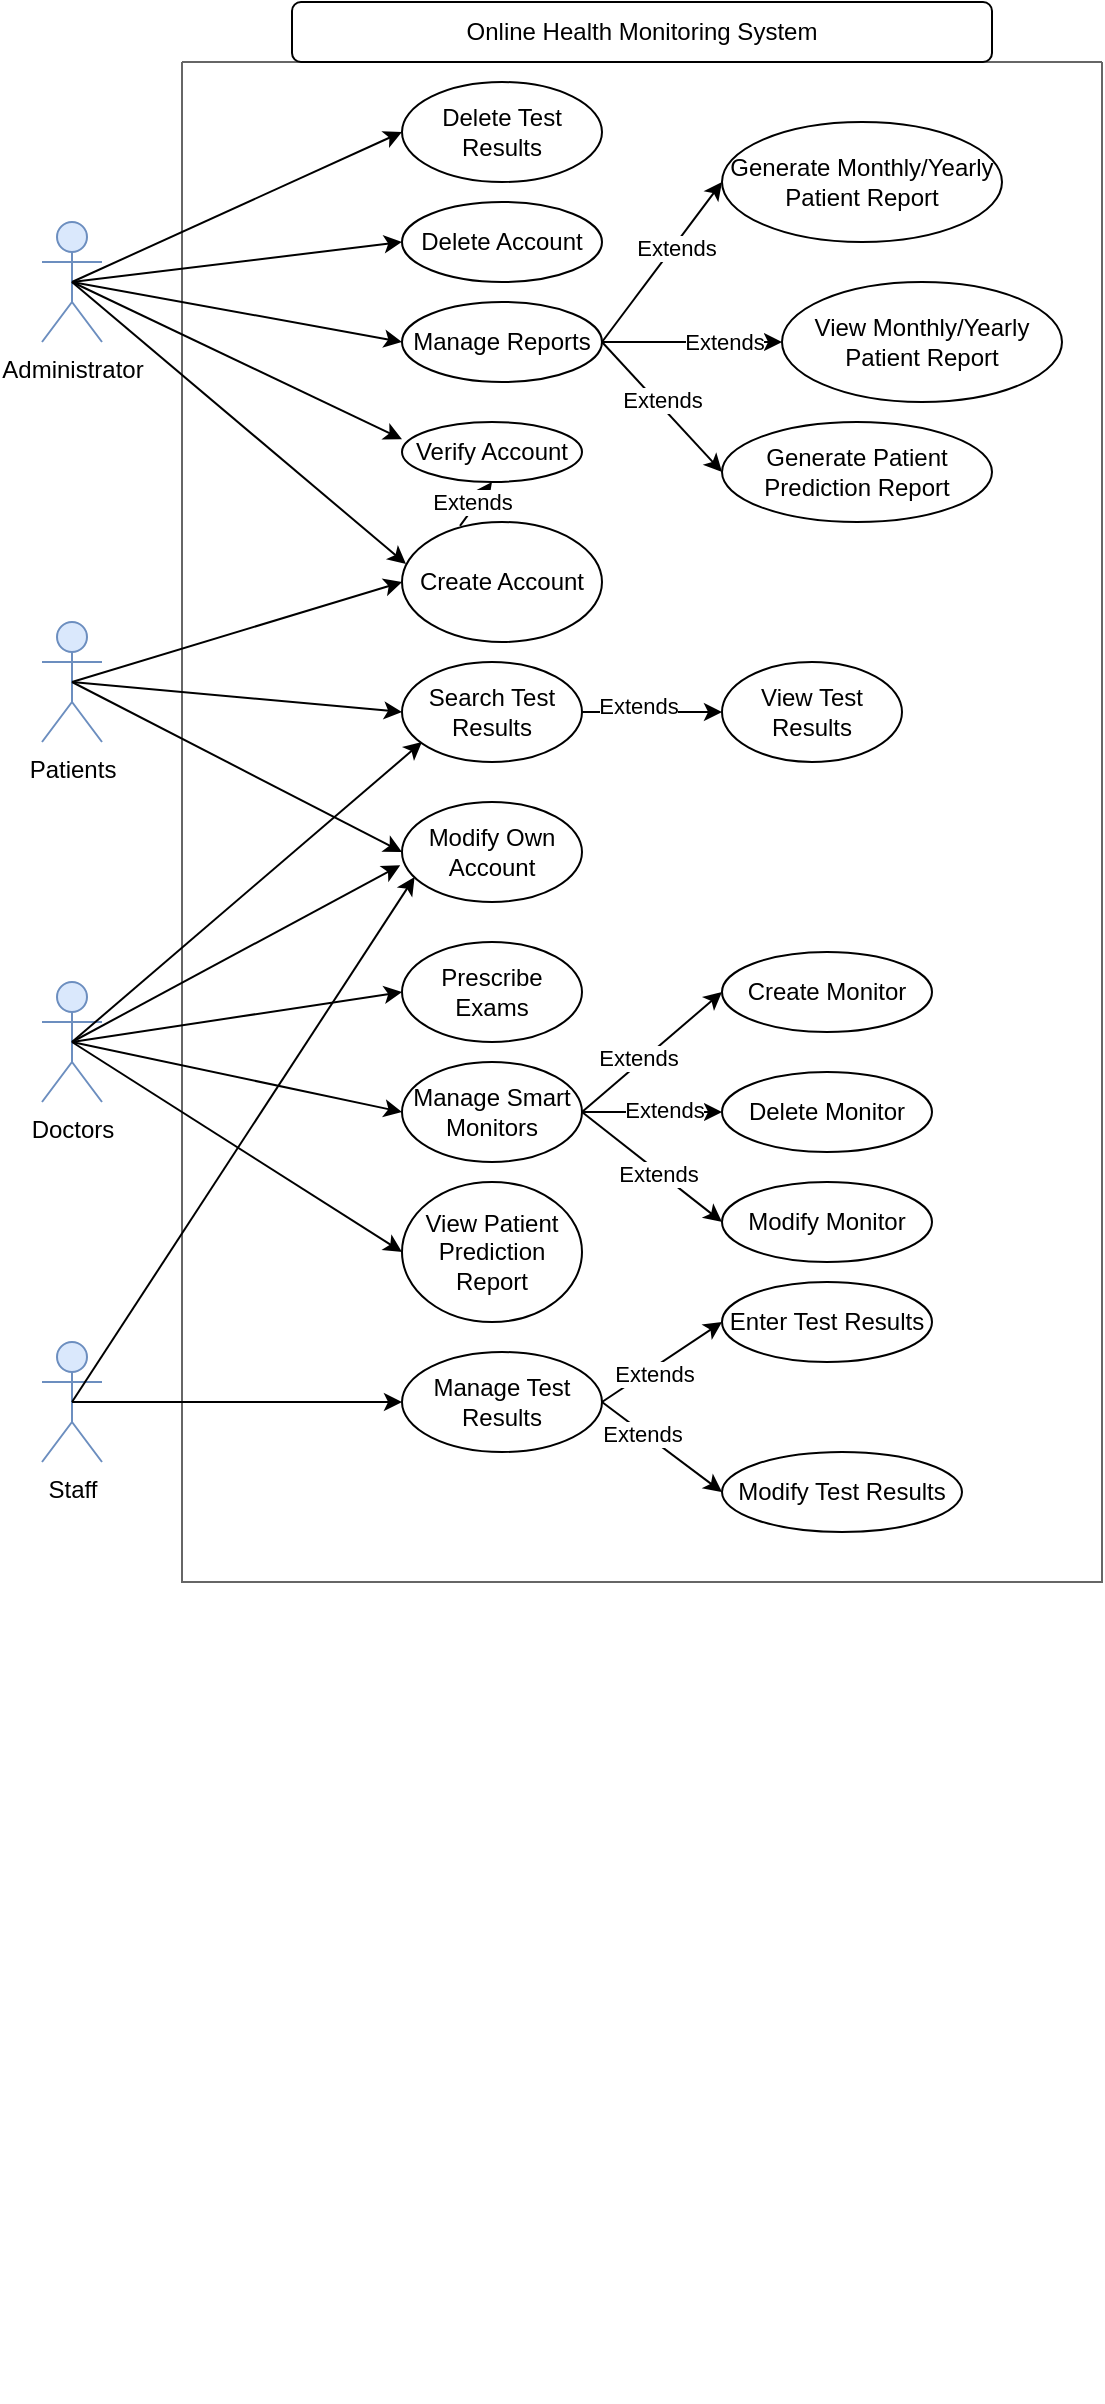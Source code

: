 <mxfile version="24.7.10">
  <diagram name="Page-1" id="TX9XbIHk7eYWWUNDwRXn">
    <mxGraphModel dx="1434" dy="754" grid="1" gridSize="10" guides="1" tooltips="1" connect="1" arrows="1" fold="1" page="1" pageScale="1" pageWidth="850" pageHeight="1100" math="0" shadow="0">
      <root>
        <mxCell id="0" />
        <mxCell id="1" parent="0" />
        <mxCell id="VriAh3fz-FV6WPdwQD_c-1" value="Doctors" style="shape=umlActor;verticalLabelPosition=bottom;verticalAlign=top;html=1;outlineConnect=0;fillColor=#dae8fc;strokeColor=#6c8ebf;" parent="1" vertex="1">
          <mxGeometry x="60" y="500" width="30" height="60" as="geometry" />
        </mxCell>
        <mxCell id="U8pV0hxq8biJtbgsrZ2j-1" value="Administrator" style="shape=umlActor;verticalLabelPosition=bottom;verticalAlign=top;html=1;outlineConnect=0;fillColor=#dae8fc;strokeColor=#6c8ebf;" parent="1" vertex="1">
          <mxGeometry x="60" y="120" width="30" height="60" as="geometry" />
        </mxCell>
        <mxCell id="U8pV0hxq8biJtbgsrZ2j-3" value="Staff" style="shape=umlActor;verticalLabelPosition=bottom;verticalAlign=top;html=1;outlineConnect=0;fillColor=#dae8fc;strokeColor=#6c8ebf;" parent="1" vertex="1">
          <mxGeometry x="60" y="680" width="30" height="60" as="geometry" />
        </mxCell>
        <mxCell id="U8pV0hxq8biJtbgsrZ2j-4" value="Patients" style="shape=umlActor;verticalLabelPosition=bottom;verticalAlign=top;html=1;outlineConnect=0;fillColor=#dae8fc;strokeColor=#6c8ebf;" parent="1" vertex="1">
          <mxGeometry x="60" y="320" width="30" height="60" as="geometry" />
        </mxCell>
        <mxCell id="bKu-A3nTddVhj0ViHo6k-167" value="" style="swimlane;startSize=0;fillColor=#f5f5f5;fontColor=#333333;strokeColor=#666666;" parent="1" vertex="1">
          <mxGeometry x="130" y="40" width="460" height="760" as="geometry" />
        </mxCell>
        <mxCell id="GxlmeI8i6_NLVrf2-pUB-4" value="Verify Account" style="ellipse;whiteSpace=wrap;html=1;" parent="bKu-A3nTddVhj0ViHo6k-167" vertex="1">
          <mxGeometry x="110" y="180" width="90" height="30" as="geometry" />
        </mxCell>
        <mxCell id="GxlmeI8i6_NLVrf2-pUB-8" value="Delete Account" style="ellipse;whiteSpace=wrap;html=1;" parent="bKu-A3nTddVhj0ViHo6k-167" vertex="1">
          <mxGeometry x="110" y="70" width="100" height="40" as="geometry" />
        </mxCell>
        <mxCell id="GxlmeI8i6_NLVrf2-pUB-3" value="Create Account" style="ellipse;whiteSpace=wrap;html=1;" parent="bKu-A3nTddVhj0ViHo6k-167" vertex="1">
          <mxGeometry x="110" y="230" width="100" height="60" as="geometry" />
        </mxCell>
        <mxCell id="GxlmeI8i6_NLVrf2-pUB-5" value="" style="endArrow=classic;html=1;rounded=0;entryX=0.5;entryY=1;entryDx=0;entryDy=0;exitX=0.29;exitY=0.033;exitDx=0;exitDy=0;exitPerimeter=0;" parent="bKu-A3nTddVhj0ViHo6k-167" source="GxlmeI8i6_NLVrf2-pUB-3" target="GxlmeI8i6_NLVrf2-pUB-4" edge="1">
          <mxGeometry width="50" height="50" relative="1" as="geometry">
            <mxPoint x="270" y="310" as="sourcePoint" />
            <mxPoint x="320" y="260" as="targetPoint" />
          </mxGeometry>
        </mxCell>
        <mxCell id="GxlmeI8i6_NLVrf2-pUB-6" value="Extends" style="edgeLabel;html=1;align=center;verticalAlign=middle;resizable=0;points=[];" parent="GxlmeI8i6_NLVrf2-pUB-5" vertex="1" connectable="0">
          <mxGeometry x="-0.043" y="3" relative="1" as="geometry">
            <mxPoint x="1" as="offset" />
          </mxGeometry>
        </mxCell>
        <mxCell id="GxlmeI8i6_NLVrf2-pUB-14" value="Modify Own Account" style="ellipse;whiteSpace=wrap;html=1;" parent="bKu-A3nTddVhj0ViHo6k-167" vertex="1">
          <mxGeometry x="110" y="370" width="90" height="50" as="geometry" />
        </mxCell>
        <mxCell id="GxlmeI8i6_NLVrf2-pUB-19" value="Prescribe Exams" style="ellipse;whiteSpace=wrap;html=1;" parent="bKu-A3nTddVhj0ViHo6k-167" vertex="1">
          <mxGeometry x="110" y="440" width="90" height="50" as="geometry" />
        </mxCell>
        <mxCell id="GxlmeI8i6_NLVrf2-pUB-21" value="Enter Test Results" style="ellipse;whiteSpace=wrap;html=1;" parent="bKu-A3nTddVhj0ViHo6k-167" vertex="1">
          <mxGeometry x="270" y="610" width="105" height="40" as="geometry" />
        </mxCell>
        <mxCell id="GxlmeI8i6_NLVrf2-pUB-23" value="Delete Test Results" style="ellipse;whiteSpace=wrap;html=1;" parent="bKu-A3nTddVhj0ViHo6k-167" vertex="1">
          <mxGeometry x="110" y="10" width="100" height="50" as="geometry" />
        </mxCell>
        <mxCell id="GxlmeI8i6_NLVrf2-pUB-25" value="Modify Test Results" style="ellipse;whiteSpace=wrap;html=1;" parent="bKu-A3nTddVhj0ViHo6k-167" vertex="1">
          <mxGeometry x="270" y="695" width="120" height="40" as="geometry" />
        </mxCell>
        <mxCell id="GxlmeI8i6_NLVrf2-pUB-27" value="Search Test Results" style="ellipse;whiteSpace=wrap;html=1;" parent="bKu-A3nTddVhj0ViHo6k-167" vertex="1">
          <mxGeometry x="110" y="300" width="90" height="50" as="geometry" />
        </mxCell>
        <mxCell id="GxlmeI8i6_NLVrf2-pUB-28" value="View Test Results" style="ellipse;whiteSpace=wrap;html=1;" parent="bKu-A3nTddVhj0ViHo6k-167" vertex="1">
          <mxGeometry x="270" y="300" width="90" height="50" as="geometry" />
        </mxCell>
        <mxCell id="GxlmeI8i6_NLVrf2-pUB-29" value="" style="endArrow=classic;html=1;rounded=0;entryX=0;entryY=0.5;entryDx=0;entryDy=0;exitX=1;exitY=0.5;exitDx=0;exitDy=0;" parent="bKu-A3nTddVhj0ViHo6k-167" source="GxlmeI8i6_NLVrf2-pUB-27" target="GxlmeI8i6_NLVrf2-pUB-28" edge="1">
          <mxGeometry width="50" height="50" relative="1" as="geometry">
            <mxPoint x="270" y="410" as="sourcePoint" />
            <mxPoint x="320" y="360" as="targetPoint" />
          </mxGeometry>
        </mxCell>
        <mxCell id="GxlmeI8i6_NLVrf2-pUB-30" value="Extends" style="edgeLabel;html=1;align=center;verticalAlign=middle;resizable=0;points=[];" parent="GxlmeI8i6_NLVrf2-pUB-29" vertex="1" connectable="0">
          <mxGeometry x="-0.2" y="3" relative="1" as="geometry">
            <mxPoint as="offset" />
          </mxGeometry>
        </mxCell>
        <mxCell id="GxlmeI8i6_NLVrf2-pUB-33" value="Manage Smart Monitors" style="ellipse;whiteSpace=wrap;html=1;" parent="bKu-A3nTddVhj0ViHo6k-167" vertex="1">
          <mxGeometry x="110" y="500" width="90" height="50" as="geometry" />
        </mxCell>
        <mxCell id="GxlmeI8i6_NLVrf2-pUB-35" value="Delete Monitor" style="ellipse;whiteSpace=wrap;html=1;" parent="bKu-A3nTddVhj0ViHo6k-167" vertex="1">
          <mxGeometry x="270" y="505" width="105" height="40" as="geometry" />
        </mxCell>
        <mxCell id="GxlmeI8i6_NLVrf2-pUB-36" value="Modify Monitor" style="ellipse;whiteSpace=wrap;html=1;" parent="bKu-A3nTddVhj0ViHo6k-167" vertex="1">
          <mxGeometry x="270" y="560" width="105" height="40" as="geometry" />
        </mxCell>
        <mxCell id="GxlmeI8i6_NLVrf2-pUB-41" value="" style="endArrow=classic;html=1;rounded=0;exitX=1;exitY=0.5;exitDx=0;exitDy=0;entryX=0;entryY=0.5;entryDx=0;entryDy=0;" parent="bKu-A3nTddVhj0ViHo6k-167" source="GxlmeI8i6_NLVrf2-pUB-33" target="GxlmeI8i6_NLVrf2-pUB-35" edge="1">
          <mxGeometry width="50" height="50" relative="1" as="geometry">
            <mxPoint x="270" y="410" as="sourcePoint" />
            <mxPoint x="320" y="360" as="targetPoint" />
          </mxGeometry>
        </mxCell>
        <mxCell id="GxlmeI8i6_NLVrf2-pUB-63" value="Extends" style="edgeLabel;html=1;align=center;verticalAlign=middle;resizable=0;points=[];" parent="GxlmeI8i6_NLVrf2-pUB-41" vertex="1" connectable="0">
          <mxGeometry x="0.156" y="1" relative="1" as="geometry">
            <mxPoint as="offset" />
          </mxGeometry>
        </mxCell>
        <mxCell id="GxlmeI8i6_NLVrf2-pUB-42" value="" style="endArrow=classic;html=1;rounded=0;exitX=1;exitY=0.5;exitDx=0;exitDy=0;entryX=0;entryY=0.5;entryDx=0;entryDy=0;" parent="bKu-A3nTddVhj0ViHo6k-167" source="GxlmeI8i6_NLVrf2-pUB-33" target="GxlmeI8i6_NLVrf2-pUB-36" edge="1">
          <mxGeometry width="50" height="50" relative="1" as="geometry">
            <mxPoint x="270" y="410" as="sourcePoint" />
            <mxPoint x="320" y="360" as="targetPoint" />
          </mxGeometry>
        </mxCell>
        <mxCell id="GxlmeI8i6_NLVrf2-pUB-64" value="Extends" style="edgeLabel;html=1;align=center;verticalAlign=middle;resizable=0;points=[];" parent="GxlmeI8i6_NLVrf2-pUB-42" vertex="1" connectable="0">
          <mxGeometry x="0.103" y="-1" relative="1" as="geometry">
            <mxPoint as="offset" />
          </mxGeometry>
        </mxCell>
        <mxCell id="GxlmeI8i6_NLVrf2-pUB-43" value="Manage Reports" style="ellipse;whiteSpace=wrap;html=1;" parent="bKu-A3nTddVhj0ViHo6k-167" vertex="1">
          <mxGeometry x="110" y="120" width="100" height="40" as="geometry" />
        </mxCell>
        <mxCell id="GxlmeI8i6_NLVrf2-pUB-44" value="Generate Monthly/Yearly Patient Report" style="ellipse;whiteSpace=wrap;html=1;" parent="bKu-A3nTddVhj0ViHo6k-167" vertex="1">
          <mxGeometry x="270" y="30" width="140" height="60" as="geometry" />
        </mxCell>
        <mxCell id="GxlmeI8i6_NLVrf2-pUB-45" value="View Monthly/Yearly Patient Report" style="ellipse;whiteSpace=wrap;html=1;" parent="bKu-A3nTddVhj0ViHo6k-167" vertex="1">
          <mxGeometry x="300" y="110" width="140" height="60" as="geometry" />
        </mxCell>
        <mxCell id="GxlmeI8i6_NLVrf2-pUB-46" value="Generate Patient Prediction Report" style="ellipse;whiteSpace=wrap;html=1;" parent="bKu-A3nTddVhj0ViHo6k-167" vertex="1">
          <mxGeometry x="270" y="180" width="135" height="50" as="geometry" />
        </mxCell>
        <mxCell id="GxlmeI8i6_NLVrf2-pUB-48" value="" style="endArrow=classic;html=1;rounded=0;entryX=0;entryY=0.5;entryDx=0;entryDy=0;exitX=1;exitY=0.5;exitDx=0;exitDy=0;" parent="bKu-A3nTddVhj0ViHo6k-167" source="GxlmeI8i6_NLVrf2-pUB-43" target="GxlmeI8i6_NLVrf2-pUB-46" edge="1">
          <mxGeometry width="50" height="50" relative="1" as="geometry">
            <mxPoint x="270" y="350" as="sourcePoint" />
            <mxPoint x="320" y="300" as="targetPoint" />
          </mxGeometry>
        </mxCell>
        <mxCell id="GxlmeI8i6_NLVrf2-pUB-59" value="Extends" style="edgeLabel;html=1;align=center;verticalAlign=middle;resizable=0;points=[];" parent="GxlmeI8i6_NLVrf2-pUB-48" vertex="1" connectable="0">
          <mxGeometry x="-0.067" y="2" relative="1" as="geometry">
            <mxPoint as="offset" />
          </mxGeometry>
        </mxCell>
        <mxCell id="GxlmeI8i6_NLVrf2-pUB-51" value="" style="endArrow=classic;html=1;rounded=0;entryX=0;entryY=0.5;entryDx=0;entryDy=0;exitX=1;exitY=0.5;exitDx=0;exitDy=0;" parent="bKu-A3nTddVhj0ViHo6k-167" source="GxlmeI8i6_NLVrf2-pUB-43" target="GxlmeI8i6_NLVrf2-pUB-44" edge="1">
          <mxGeometry width="50" height="50" relative="1" as="geometry">
            <mxPoint x="270" y="350" as="sourcePoint" />
            <mxPoint x="320" y="300" as="targetPoint" />
          </mxGeometry>
        </mxCell>
        <mxCell id="GxlmeI8i6_NLVrf2-pUB-61" value="Extends" style="edgeLabel;html=1;align=center;verticalAlign=middle;resizable=0;points=[];" parent="GxlmeI8i6_NLVrf2-pUB-51" vertex="1" connectable="0">
          <mxGeometry x="0.203" y="-1" relative="1" as="geometry">
            <mxPoint as="offset" />
          </mxGeometry>
        </mxCell>
        <mxCell id="GxlmeI8i6_NLVrf2-pUB-49" value="" style="endArrow=classic;html=1;rounded=0;entryX=0;entryY=0.5;entryDx=0;entryDy=0;exitX=1;exitY=0.5;exitDx=0;exitDy=0;" parent="bKu-A3nTddVhj0ViHo6k-167" source="GxlmeI8i6_NLVrf2-pUB-43" target="GxlmeI8i6_NLVrf2-pUB-45" edge="1">
          <mxGeometry width="50" height="50" relative="1" as="geometry">
            <mxPoint x="310" y="110" as="sourcePoint" />
            <mxPoint x="320" y="300" as="targetPoint" />
          </mxGeometry>
        </mxCell>
        <mxCell id="GxlmeI8i6_NLVrf2-pUB-60" value="Extends" style="edgeLabel;html=1;align=center;verticalAlign=middle;resizable=0;points=[];" parent="GxlmeI8i6_NLVrf2-pUB-49" vertex="1" connectable="0">
          <mxGeometry x="0.341" relative="1" as="geometry">
            <mxPoint as="offset" />
          </mxGeometry>
        </mxCell>
        <mxCell id="GxlmeI8i6_NLVrf2-pUB-53" value="View Patient Prediction Report" style="ellipse;whiteSpace=wrap;html=1;" parent="bKu-A3nTddVhj0ViHo6k-167" vertex="1">
          <mxGeometry x="110" y="560" width="90" height="70" as="geometry" />
        </mxCell>
        <mxCell id="GxlmeI8i6_NLVrf2-pUB-34" value="Create Monitor" style="ellipse;whiteSpace=wrap;html=1;" parent="bKu-A3nTddVhj0ViHo6k-167" vertex="1">
          <mxGeometry x="270" y="445" width="105" height="40" as="geometry" />
        </mxCell>
        <mxCell id="GxlmeI8i6_NLVrf2-pUB-40" value="" style="endArrow=classic;html=1;rounded=0;exitX=1;exitY=0.5;exitDx=0;exitDy=0;entryX=0;entryY=0.5;entryDx=0;entryDy=0;" parent="bKu-A3nTddVhj0ViHo6k-167" source="GxlmeI8i6_NLVrf2-pUB-33" target="GxlmeI8i6_NLVrf2-pUB-34" edge="1">
          <mxGeometry width="50" height="50" relative="1" as="geometry">
            <mxPoint x="270" y="410" as="sourcePoint" />
            <mxPoint x="320" y="360" as="targetPoint" />
          </mxGeometry>
        </mxCell>
        <mxCell id="GxlmeI8i6_NLVrf2-pUB-62" value="Extends" style="edgeLabel;html=1;align=center;verticalAlign=middle;resizable=0;points=[];" parent="GxlmeI8i6_NLVrf2-pUB-40" vertex="1" connectable="0">
          <mxGeometry x="-0.152" y="3" relative="1" as="geometry">
            <mxPoint as="offset" />
          </mxGeometry>
        </mxCell>
        <mxCell id="GxlmeI8i6_NLVrf2-pUB-56" value="Manage Test Results" style="ellipse;whiteSpace=wrap;html=1;" parent="bKu-A3nTddVhj0ViHo6k-167" vertex="1">
          <mxGeometry x="110" y="645" width="100" height="50" as="geometry" />
        </mxCell>
        <mxCell id="GxlmeI8i6_NLVrf2-pUB-26" value="" style="endArrow=classic;html=1;rounded=0;entryX=0;entryY=0.5;entryDx=0;entryDy=0;exitX=1;exitY=0.5;exitDx=0;exitDy=0;" parent="bKu-A3nTddVhj0ViHo6k-167" source="GxlmeI8i6_NLVrf2-pUB-56" target="GxlmeI8i6_NLVrf2-pUB-25" edge="1">
          <mxGeometry width="50" height="50" relative="1" as="geometry">
            <mxPoint x="270" y="420" as="sourcePoint" />
            <mxPoint x="320" y="370" as="targetPoint" />
          </mxGeometry>
        </mxCell>
        <mxCell id="GxlmeI8i6_NLVrf2-pUB-66" value="Extends" style="edgeLabel;html=1;align=center;verticalAlign=middle;resizable=0;points=[];" parent="GxlmeI8i6_NLVrf2-pUB-26" vertex="1" connectable="0">
          <mxGeometry x="-0.32" y="-1" relative="1" as="geometry">
            <mxPoint as="offset" />
          </mxGeometry>
        </mxCell>
        <mxCell id="GxlmeI8i6_NLVrf2-pUB-22" value="" style="endArrow=classic;html=1;rounded=0;exitX=1;exitY=0.5;exitDx=0;exitDy=0;entryX=0;entryY=0.5;entryDx=0;entryDy=0;" parent="bKu-A3nTddVhj0ViHo6k-167" source="GxlmeI8i6_NLVrf2-pUB-56" target="GxlmeI8i6_NLVrf2-pUB-21" edge="1">
          <mxGeometry width="50" height="50" relative="1" as="geometry">
            <mxPoint x="270" y="440" as="sourcePoint" />
            <mxPoint x="320" y="390" as="targetPoint" />
          </mxGeometry>
        </mxCell>
        <mxCell id="GxlmeI8i6_NLVrf2-pUB-65" value="Extends" style="edgeLabel;html=1;align=center;verticalAlign=middle;resizable=0;points=[];" parent="GxlmeI8i6_NLVrf2-pUB-22" vertex="1" connectable="0">
          <mxGeometry x="-0.179" y="-2" relative="1" as="geometry">
            <mxPoint as="offset" />
          </mxGeometry>
        </mxCell>
        <mxCell id="bKu-A3nTddVhj0ViHo6k-171" value="" style="rounded=1;whiteSpace=wrap;html=1;shadow=0;strokeWidth=0;fillColor=none;strokeColor=none;" parent="1" vertex="1">
          <mxGeometry x="460" y="1170" width="120" height="40" as="geometry" />
        </mxCell>
        <mxCell id="GxlmeI8i6_NLVrf2-pUB-9" value="" style="endArrow=classic;html=1;rounded=0;entryX=0;entryY=0.5;entryDx=0;entryDy=0;exitX=0.5;exitY=0.5;exitDx=0;exitDy=0;exitPerimeter=0;" parent="1" source="U8pV0hxq8biJtbgsrZ2j-4" target="GxlmeI8i6_NLVrf2-pUB-3" edge="1">
          <mxGeometry width="50" height="50" relative="1" as="geometry">
            <mxPoint x="400" y="360" as="sourcePoint" />
            <mxPoint x="450" y="310" as="targetPoint" />
          </mxGeometry>
        </mxCell>
        <mxCell id="GxlmeI8i6_NLVrf2-pUB-10" value="" style="endArrow=classic;html=1;rounded=0;exitX=0.5;exitY=0.5;exitDx=0;exitDy=0;exitPerimeter=0;entryX=0;entryY=0.5;entryDx=0;entryDy=0;" parent="1" source="U8pV0hxq8biJtbgsrZ2j-1" target="GxlmeI8i6_NLVrf2-pUB-8" edge="1">
          <mxGeometry width="50" height="50" relative="1" as="geometry">
            <mxPoint x="400" y="360" as="sourcePoint" />
            <mxPoint x="450" y="310" as="targetPoint" />
          </mxGeometry>
        </mxCell>
        <mxCell id="GxlmeI8i6_NLVrf2-pUB-12" value="" style="endArrow=classic;html=1;rounded=0;exitX=0.5;exitY=0.5;exitDx=0;exitDy=0;exitPerimeter=0;entryX=0.02;entryY=0.35;entryDx=0;entryDy=0;entryPerimeter=0;" parent="1" source="U8pV0hxq8biJtbgsrZ2j-1" target="GxlmeI8i6_NLVrf2-pUB-3" edge="1">
          <mxGeometry width="50" height="50" relative="1" as="geometry">
            <mxPoint x="400" y="360" as="sourcePoint" />
            <mxPoint x="240" y="310" as="targetPoint" />
          </mxGeometry>
        </mxCell>
        <mxCell id="GxlmeI8i6_NLVrf2-pUB-13" value="" style="endArrow=classic;html=1;rounded=0;exitX=0.5;exitY=0.5;exitDx=0;exitDy=0;exitPerimeter=0;entryX=0;entryY=0.286;entryDx=0;entryDy=0;entryPerimeter=0;" parent="1" source="U8pV0hxq8biJtbgsrZ2j-1" target="GxlmeI8i6_NLVrf2-pUB-4" edge="1">
          <mxGeometry width="50" height="50" relative="1" as="geometry">
            <mxPoint x="400" y="330" as="sourcePoint" />
            <mxPoint x="398" y="220" as="targetPoint" />
          </mxGeometry>
        </mxCell>
        <mxCell id="GxlmeI8i6_NLVrf2-pUB-16" value="" style="endArrow=classic;html=1;rounded=0;exitX=0.5;exitY=0.5;exitDx=0;exitDy=0;exitPerimeter=0;entryX=0;entryY=0.5;entryDx=0;entryDy=0;" parent="1" source="U8pV0hxq8biJtbgsrZ2j-4" target="GxlmeI8i6_NLVrf2-pUB-14" edge="1">
          <mxGeometry width="50" height="50" relative="1" as="geometry">
            <mxPoint x="400" y="510" as="sourcePoint" />
            <mxPoint x="450" y="460" as="targetPoint" />
          </mxGeometry>
        </mxCell>
        <mxCell id="GxlmeI8i6_NLVrf2-pUB-17" value="" style="endArrow=classic;html=1;rounded=0;exitX=0.5;exitY=0.5;exitDx=0;exitDy=0;exitPerimeter=0;entryX=0.07;entryY=0.75;entryDx=0;entryDy=0;entryPerimeter=0;" parent="1" source="U8pV0hxq8biJtbgsrZ2j-3" target="GxlmeI8i6_NLVrf2-pUB-14" edge="1">
          <mxGeometry width="50" height="50" relative="1" as="geometry">
            <mxPoint x="400" y="510" as="sourcePoint" />
            <mxPoint x="450" y="460" as="targetPoint" />
          </mxGeometry>
        </mxCell>
        <mxCell id="GxlmeI8i6_NLVrf2-pUB-18" value="" style="endArrow=classic;html=1;rounded=0;exitX=0.5;exitY=0.5;exitDx=0;exitDy=0;exitPerimeter=0;entryX=-0.01;entryY=0.633;entryDx=0;entryDy=0;entryPerimeter=0;" parent="1" source="VriAh3fz-FV6WPdwQD_c-1" target="GxlmeI8i6_NLVrf2-pUB-14" edge="1">
          <mxGeometry width="50" height="50" relative="1" as="geometry">
            <mxPoint x="400" y="510" as="sourcePoint" />
            <mxPoint x="450" y="460" as="targetPoint" />
          </mxGeometry>
        </mxCell>
        <mxCell id="GxlmeI8i6_NLVrf2-pUB-20" value="" style="endArrow=classic;html=1;rounded=0;exitX=0.5;exitY=0.5;exitDx=0;exitDy=0;exitPerimeter=0;entryX=0;entryY=0.5;entryDx=0;entryDy=0;" parent="1" source="VriAh3fz-FV6WPdwQD_c-1" target="GxlmeI8i6_NLVrf2-pUB-19" edge="1">
          <mxGeometry width="50" height="50" relative="1" as="geometry">
            <mxPoint x="400" y="480" as="sourcePoint" />
            <mxPoint x="450" y="430" as="targetPoint" />
          </mxGeometry>
        </mxCell>
        <mxCell id="GxlmeI8i6_NLVrf2-pUB-24" value="" style="endArrow=classic;html=1;rounded=0;exitX=0.5;exitY=0.5;exitDx=0;exitDy=0;exitPerimeter=0;entryX=0;entryY=0.5;entryDx=0;entryDy=0;" parent="1" source="U8pV0hxq8biJtbgsrZ2j-1" target="GxlmeI8i6_NLVrf2-pUB-23" edge="1">
          <mxGeometry width="50" height="50" relative="1" as="geometry">
            <mxPoint x="400" y="360" as="sourcePoint" />
            <mxPoint x="450" y="310" as="targetPoint" />
          </mxGeometry>
        </mxCell>
        <mxCell id="GxlmeI8i6_NLVrf2-pUB-31" value="" style="endArrow=classic;html=1;rounded=0;entryX=0;entryY=0.5;entryDx=0;entryDy=0;exitX=0.5;exitY=0.5;exitDx=0;exitDy=0;exitPerimeter=0;" parent="1" source="U8pV0hxq8biJtbgsrZ2j-4" target="GxlmeI8i6_NLVrf2-pUB-27" edge="1">
          <mxGeometry width="50" height="50" relative="1" as="geometry">
            <mxPoint x="400" y="480" as="sourcePoint" />
            <mxPoint x="450" y="430" as="targetPoint" />
          </mxGeometry>
        </mxCell>
        <mxCell id="GxlmeI8i6_NLVrf2-pUB-32" value="" style="endArrow=classic;html=1;rounded=0;exitX=0.5;exitY=0.5;exitDx=0;exitDy=0;exitPerimeter=0;" parent="1" source="VriAh3fz-FV6WPdwQD_c-1" edge="1">
          <mxGeometry width="50" height="50" relative="1" as="geometry">
            <mxPoint x="400" y="480" as="sourcePoint" />
            <mxPoint x="250" y="380" as="targetPoint" />
          </mxGeometry>
        </mxCell>
        <mxCell id="GxlmeI8i6_NLVrf2-pUB-38" value="" style="endArrow=classic;html=1;rounded=0;exitX=0.5;exitY=0.5;exitDx=0;exitDy=0;exitPerimeter=0;entryX=0;entryY=0.5;entryDx=0;entryDy=0;" parent="1" source="VriAh3fz-FV6WPdwQD_c-1" target="GxlmeI8i6_NLVrf2-pUB-33" edge="1">
          <mxGeometry width="50" height="50" relative="1" as="geometry">
            <mxPoint x="400" y="460" as="sourcePoint" />
            <mxPoint x="450" y="410" as="targetPoint" />
          </mxGeometry>
        </mxCell>
        <mxCell id="GxlmeI8i6_NLVrf2-pUB-52" value="" style="endArrow=classic;html=1;rounded=0;exitX=0.5;exitY=0.5;exitDx=0;exitDy=0;exitPerimeter=0;entryX=0;entryY=0.5;entryDx=0;entryDy=0;" parent="1" source="U8pV0hxq8biJtbgsrZ2j-1" target="GxlmeI8i6_NLVrf2-pUB-43" edge="1">
          <mxGeometry width="50" height="50" relative="1" as="geometry">
            <mxPoint x="400" y="400" as="sourcePoint" />
            <mxPoint x="450" y="350" as="targetPoint" />
          </mxGeometry>
        </mxCell>
        <mxCell id="GxlmeI8i6_NLVrf2-pUB-57" value="" style="endArrow=classic;html=1;rounded=0;exitX=0.5;exitY=0.5;exitDx=0;exitDy=0;exitPerimeter=0;entryX=0;entryY=0.5;entryDx=0;entryDy=0;" parent="1" source="U8pV0hxq8biJtbgsrZ2j-3" target="GxlmeI8i6_NLVrf2-pUB-56" edge="1">
          <mxGeometry width="50" height="50" relative="1" as="geometry">
            <mxPoint x="400" y="600" as="sourcePoint" />
            <mxPoint x="450" y="550" as="targetPoint" />
          </mxGeometry>
        </mxCell>
        <mxCell id="GxlmeI8i6_NLVrf2-pUB-58" value="" style="endArrow=classic;html=1;rounded=0;exitX=0.5;exitY=0.5;exitDx=0;exitDy=0;exitPerimeter=0;entryX=0;entryY=0.5;entryDx=0;entryDy=0;" parent="1" source="VriAh3fz-FV6WPdwQD_c-1" target="GxlmeI8i6_NLVrf2-pUB-53" edge="1">
          <mxGeometry width="50" height="50" relative="1" as="geometry">
            <mxPoint x="400" y="630" as="sourcePoint" />
            <mxPoint x="450" y="580" as="targetPoint" />
          </mxGeometry>
        </mxCell>
        <mxCell id="bKu-A3nTddVhj0ViHo6k-169" value="Online Health Monitoring System" style="rounded=1;whiteSpace=wrap;html=1;" parent="1" vertex="1">
          <mxGeometry x="185" y="10" width="350" height="30" as="geometry" />
        </mxCell>
      </root>
    </mxGraphModel>
  </diagram>
</mxfile>
